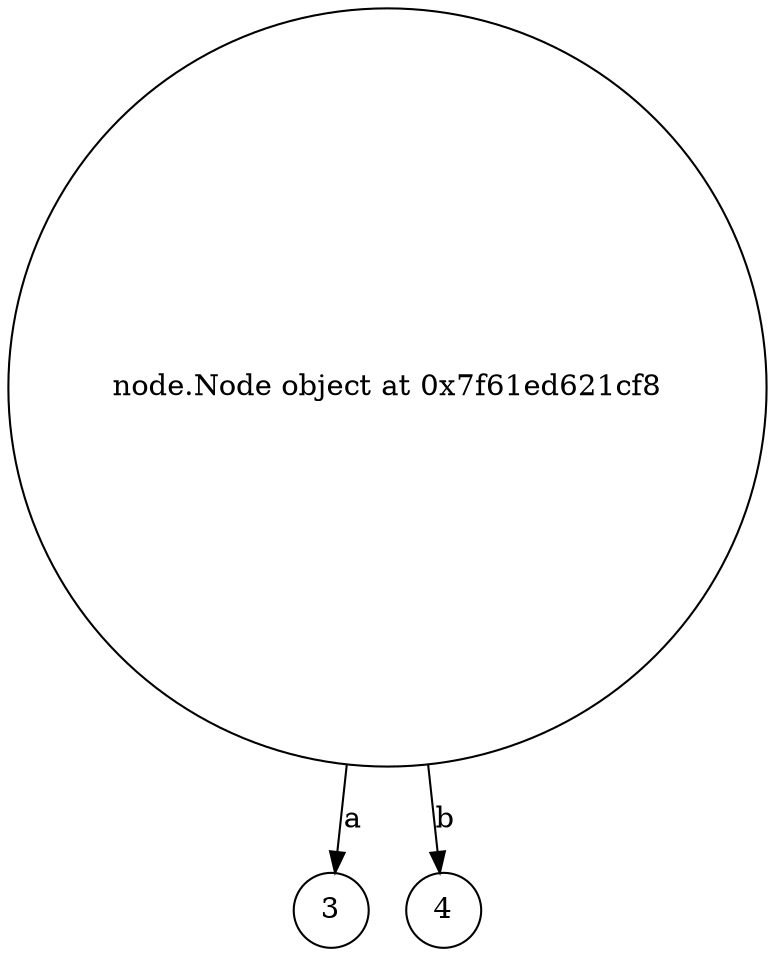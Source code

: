 digraph {
	<node.Node object at 0x7f61ed621cf8> [shape=circle]
	3 [shape=circle]
	4 [shape=circle]
	<node.Node object at 0x7f61ed621cf8> -> 3 [label=a]
	<node.Node object at 0x7f61ed621cf8> -> 4 [label=b]
}
